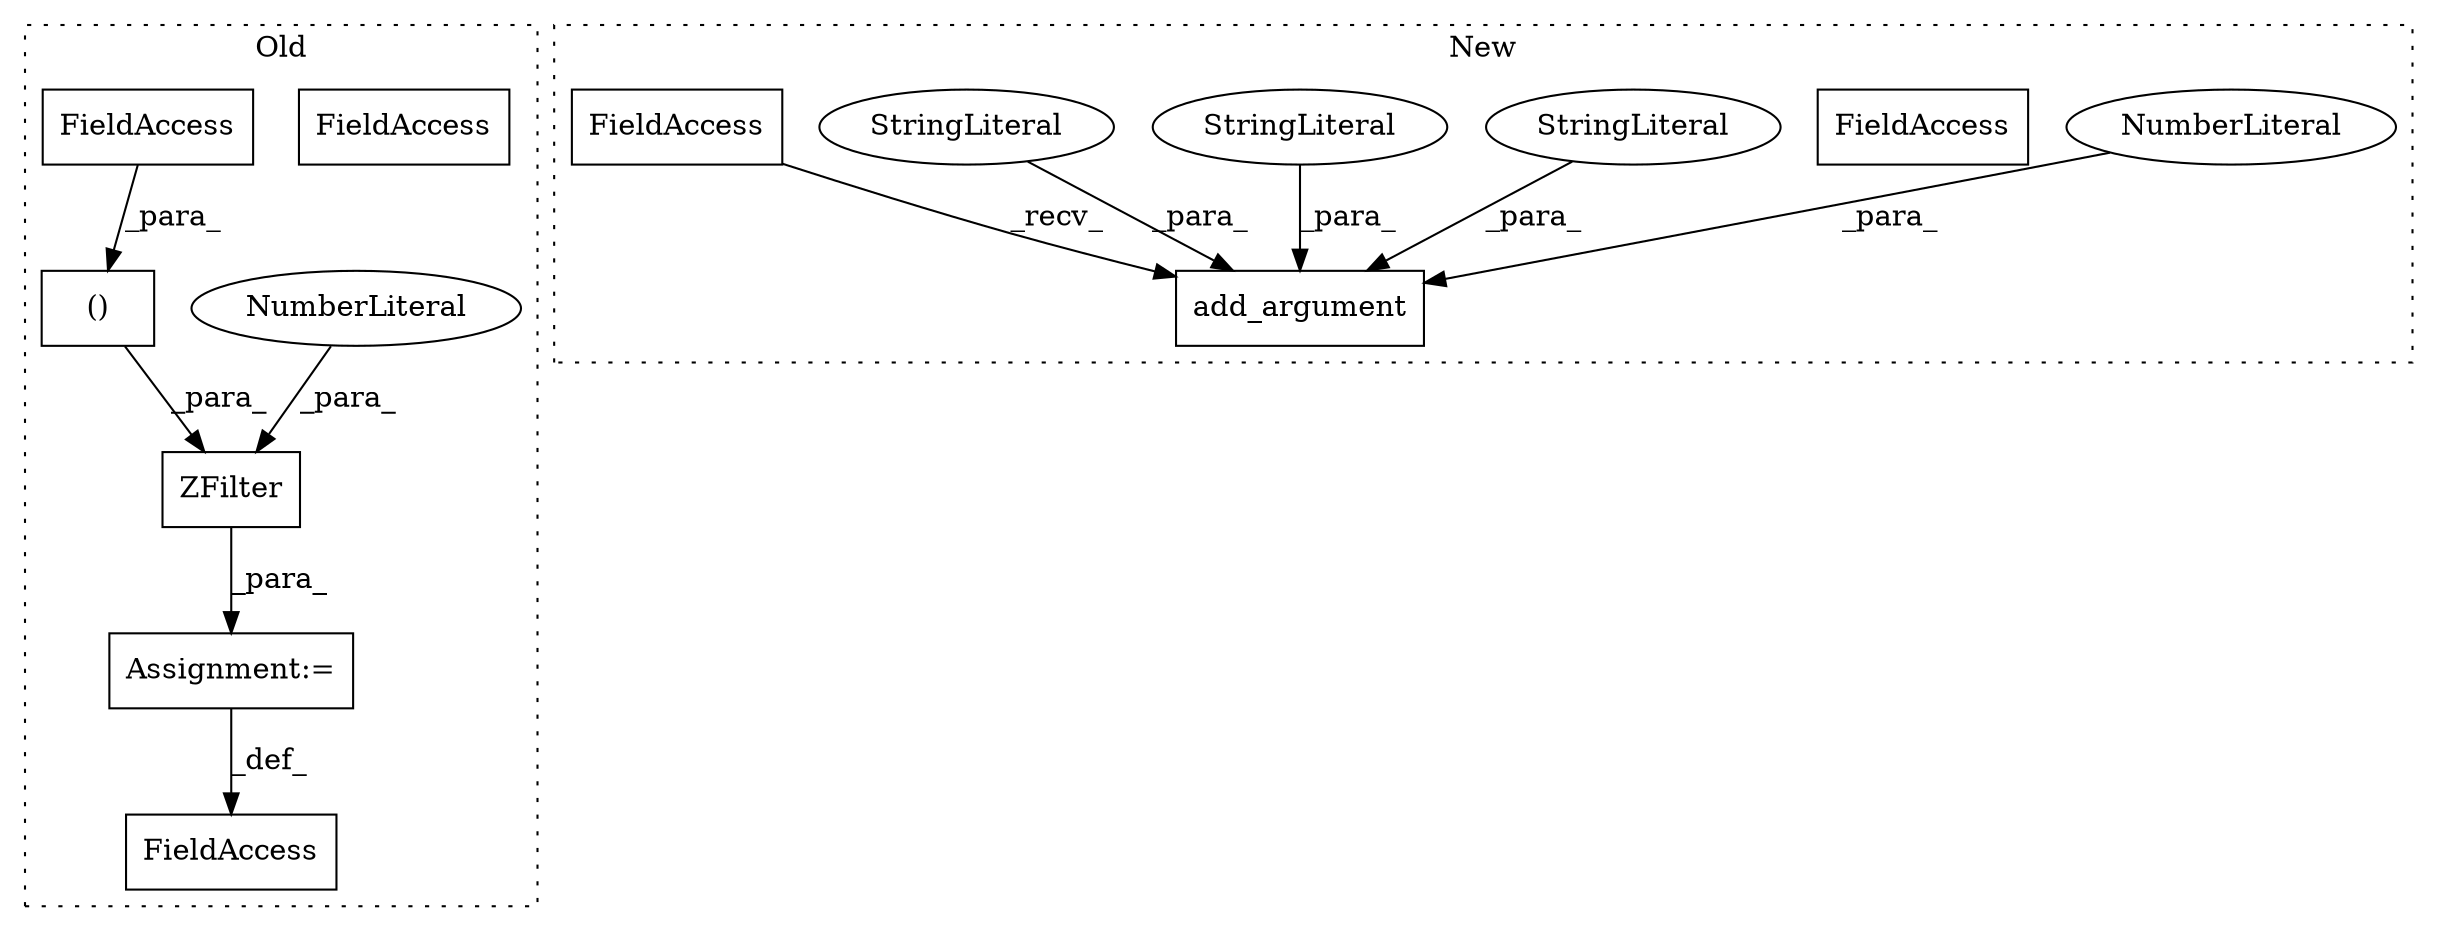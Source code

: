digraph G {
subgraph cluster0 {
1 [label="ZFilter" a="32" s="1936,1985" l="13,1" shape="box"];
3 [label="()" a="106" s="1949" l="33" shape="box"];
5 [label="NumberLiteral" a="34" s="1984" l="1" shape="ellipse"];
6 [label="FieldAccess" a="22" s="1973" l="9" shape="box"];
7 [label="FieldAccess" a="22" s="1922" l="13" shape="box"];
11 [label="Assignment:=" a="7" s="1935" l="1" shape="box"];
13 [label="FieldAccess" a="22" s="1973" l="9" shape="box"];
label = "Old";
style="dotted";
}
subgraph cluster1 {
2 [label="add_argument" a="32" s="1564,1673" l="13,1" shape="box"];
4 [label="NumberLiteral" a="34" s="1605" l="1" shape="ellipse"];
8 [label="FieldAccess" a="22" s="1557" l="6" shape="box"];
9 [label="StringLiteral" a="45" s="1577" l="23" shape="ellipse"];
10 [label="StringLiteral" a="45" s="1611" l="62" shape="ellipse"];
12 [label="StringLiteral" a="45" s="1607" l="3" shape="ellipse"];
14 [label="FieldAccess" a="22" s="1557" l="6" shape="box"];
label = "New";
style="dotted";
}
1 -> 11 [label="_para_"];
3 -> 1 [label="_para_"];
4 -> 2 [label="_para_"];
5 -> 1 [label="_para_"];
9 -> 2 [label="_para_"];
10 -> 2 [label="_para_"];
11 -> 7 [label="_def_"];
12 -> 2 [label="_para_"];
13 -> 3 [label="_para_"];
14 -> 2 [label="_recv_"];
}